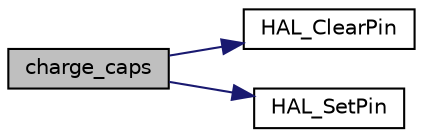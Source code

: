 digraph "charge_caps"
{
  edge [fontname="Helvetica",fontsize="10",labelfontname="Helvetica",labelfontsize="10"];
  node [fontname="Helvetica",fontsize="10",shape=record];
  rankdir="LR";
  Node0 [label="charge_caps",height=0.2,width=0.4,color="black", fillcolor="grey75", style="filled", fontcolor="black"];
  Node0 -> Node1 [color="midnightblue",fontsize="10",style="solid",fontname="Helvetica"];
  Node1 [label="HAL_ClearPin",height=0.2,width=0.4,color="black", fillcolor="white", style="filled",URL="$_h_a_l__attiny167_8c.html#a53b3bca1b91e57ba0d4a459ac71d3be5"];
  Node0 -> Node2 [color="midnightblue",fontsize="10",style="solid",fontname="Helvetica"];
  Node2 [label="HAL_SetPin",height=0.2,width=0.4,color="black", fillcolor="white", style="filled",URL="$_h_a_l__attiny167_8c.html#a77acad64af22fb372955df7d7e4a2606"];
}
